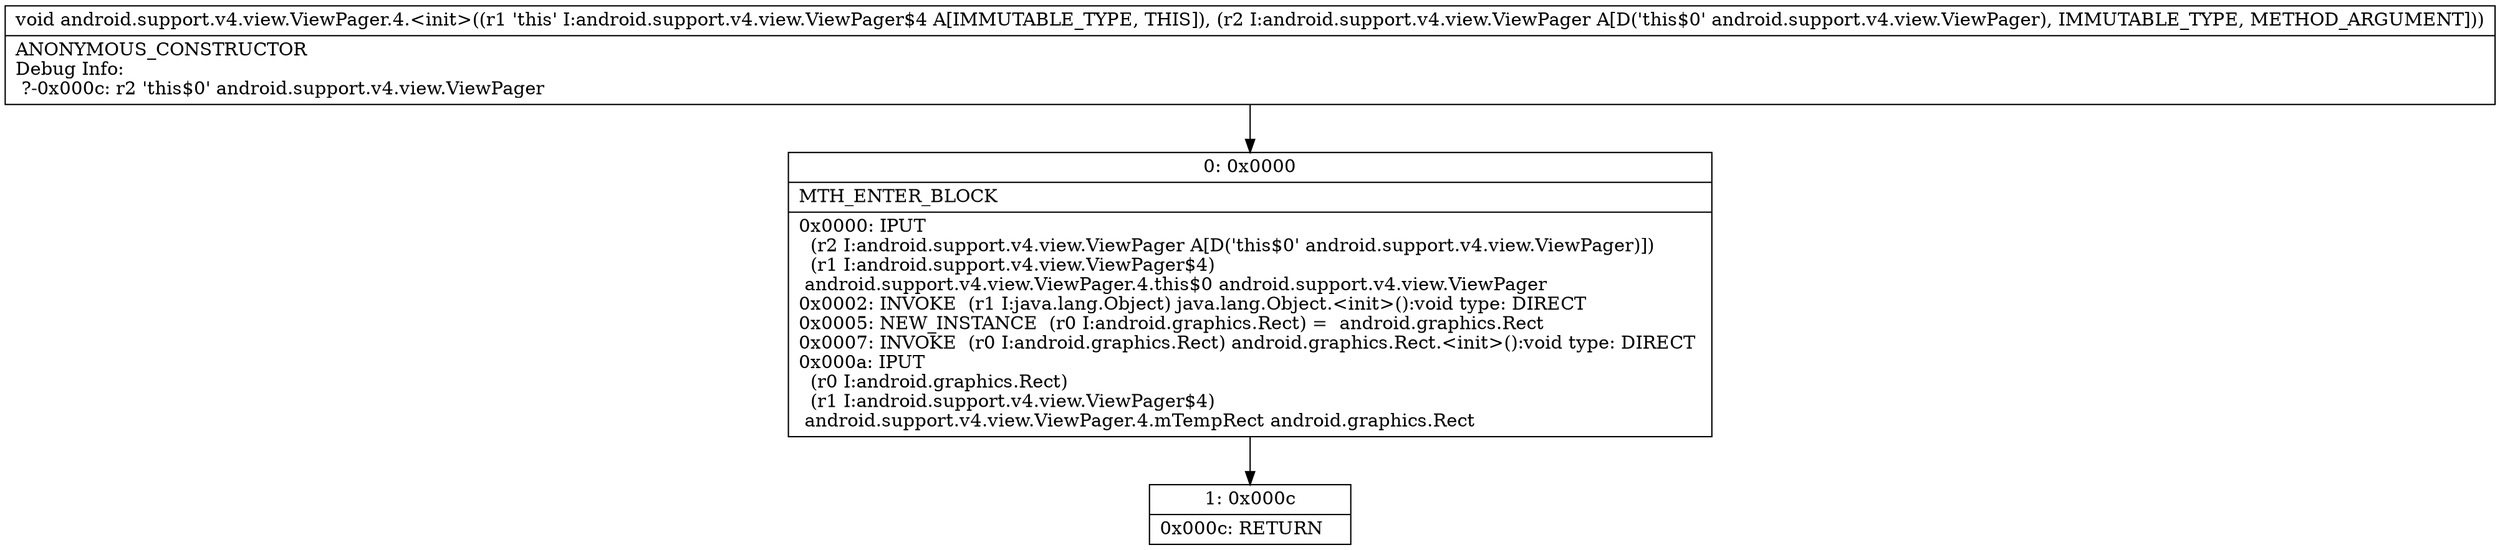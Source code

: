 digraph "CFG forandroid.support.v4.view.ViewPager.4.\<init\>(Landroid\/support\/v4\/view\/ViewPager;)V" {
Node_0 [shape=record,label="{0\:\ 0x0000|MTH_ENTER_BLOCK\l|0x0000: IPUT  \l  (r2 I:android.support.v4.view.ViewPager A[D('this$0' android.support.v4.view.ViewPager)])\l  (r1 I:android.support.v4.view.ViewPager$4)\l android.support.v4.view.ViewPager.4.this$0 android.support.v4.view.ViewPager \l0x0002: INVOKE  (r1 I:java.lang.Object) java.lang.Object.\<init\>():void type: DIRECT \l0x0005: NEW_INSTANCE  (r0 I:android.graphics.Rect) =  android.graphics.Rect \l0x0007: INVOKE  (r0 I:android.graphics.Rect) android.graphics.Rect.\<init\>():void type: DIRECT \l0x000a: IPUT  \l  (r0 I:android.graphics.Rect)\l  (r1 I:android.support.v4.view.ViewPager$4)\l android.support.v4.view.ViewPager.4.mTempRect android.graphics.Rect \l}"];
Node_1 [shape=record,label="{1\:\ 0x000c|0x000c: RETURN   \l}"];
MethodNode[shape=record,label="{void android.support.v4.view.ViewPager.4.\<init\>((r1 'this' I:android.support.v4.view.ViewPager$4 A[IMMUTABLE_TYPE, THIS]), (r2 I:android.support.v4.view.ViewPager A[D('this$0' android.support.v4.view.ViewPager), IMMUTABLE_TYPE, METHOD_ARGUMENT]))  | ANONYMOUS_CONSTRUCTOR\lDebug Info:\l  ?\-0x000c: r2 'this$0' android.support.v4.view.ViewPager\l}"];
MethodNode -> Node_0;
Node_0 -> Node_1;
}

